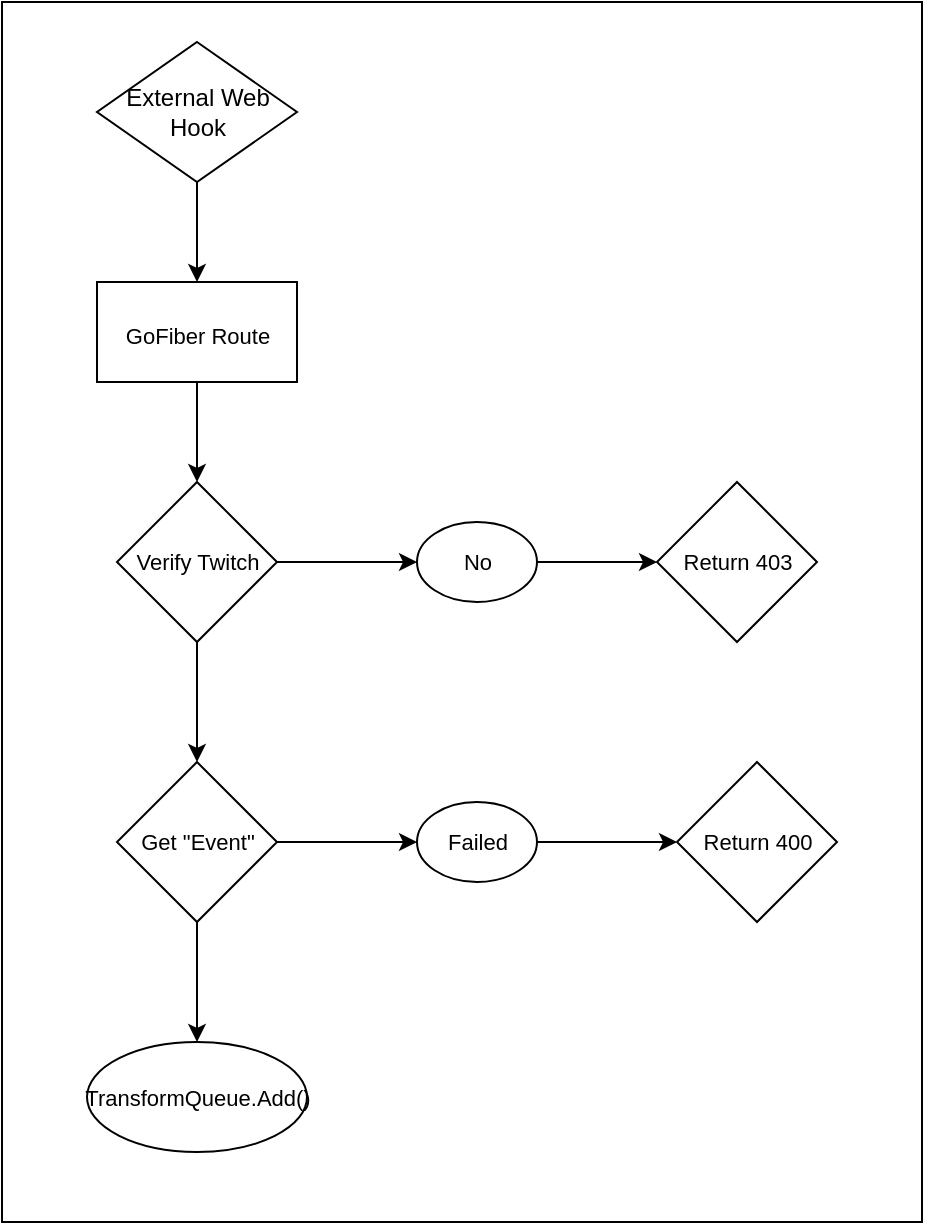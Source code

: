 <mxfile>
    <diagram id="qMsrt45ZiY0O9_g2g_sg" name="architecture">
        <mxGraphModel dx="1099" dy="771" grid="1" gridSize="10" guides="1" tooltips="1" connect="1" arrows="1" fold="1" page="1" pageScale="1" pageWidth="827" pageHeight="1169" math="0" shadow="0">
            <root>
                <mxCell id="0"/>
                <mxCell id="1" parent="0"/>
                <mxCell id="2" value="" style="rounded=0;whiteSpace=wrap;html=1;fontSize=11;" vertex="1" parent="1">
                    <mxGeometry x="40" y="40" width="460" height="610" as="geometry"/>
                </mxCell>
                <mxCell id="3" value="" style="edgeStyle=none;html=1;fontSize=11;" edge="1" parent="1" source="4" target="6">
                    <mxGeometry relative="1" as="geometry"/>
                </mxCell>
                <mxCell id="4" value="External Web Hook" style="rhombus;whiteSpace=wrap;html=1;" vertex="1" parent="1">
                    <mxGeometry x="87.5" y="60" width="100" height="70" as="geometry"/>
                </mxCell>
                <mxCell id="5" value="" style="edgeStyle=none;html=1;fontSize=11;" edge="1" parent="1" source="6" target="9">
                    <mxGeometry relative="1" as="geometry"/>
                </mxCell>
                <mxCell id="6" value="&lt;font style=&quot;font-size: 11px&quot;&gt;GoFiber Route&lt;/font&gt;" style="rounded=0;whiteSpace=wrap;html=1;fontSize=18;" vertex="1" parent="1">
                    <mxGeometry x="87.5" y="180" width="100" height="50" as="geometry"/>
                </mxCell>
                <mxCell id="7" value="" style="edgeStyle=none;html=1;fontSize=11;" edge="1" parent="1" source="9" target="11">
                    <mxGeometry relative="1" as="geometry"/>
                </mxCell>
                <mxCell id="8" value="" style="edgeStyle=none;html=1;fontSize=11;" edge="1" parent="1" source="9" target="15">
                    <mxGeometry relative="1" as="geometry"/>
                </mxCell>
                <UserObject label="Verify Twitch" link="data:page/id,rVXeLJcUanSFVuQ1OuP2" id="9">
                    <mxCell style="rhombus;whiteSpace=wrap;html=1;fontSize=11;" vertex="1" parent="1">
                        <mxGeometry x="97.5" y="280" width="80" height="80" as="geometry"/>
                    </mxCell>
                </UserObject>
                <mxCell id="10" value="" style="edgeStyle=none;html=1;fontSize=11;" edge="1" parent="1" source="11" target="12">
                    <mxGeometry relative="1" as="geometry"/>
                </mxCell>
                <mxCell id="11" value="No" style="ellipse;whiteSpace=wrap;html=1;fontSize=11;" vertex="1" parent="1">
                    <mxGeometry x="247.5" y="300" width="60" height="40" as="geometry"/>
                </mxCell>
                <mxCell id="12" value="Return 403" style="rhombus;whiteSpace=wrap;html=1;fontSize=11;" vertex="1" parent="1">
                    <mxGeometry x="367.5" y="280" width="80" height="80" as="geometry"/>
                </mxCell>
                <mxCell id="13" value="" style="edgeStyle=none;html=1;fontSize=11;" edge="1" parent="1" source="15" target="17">
                    <mxGeometry relative="1" as="geometry"/>
                </mxCell>
                <mxCell id="14" value="" style="edgeStyle=none;html=1;fontSize=11;" edge="1" parent="1" source="15" target="19">
                    <mxGeometry relative="1" as="geometry"/>
                </mxCell>
                <mxCell id="15" value="Get &quot;Event&quot;" style="rhombus;whiteSpace=wrap;html=1;fontSize=11;" vertex="1" parent="1">
                    <mxGeometry x="97.5" y="420" width="80" height="80" as="geometry"/>
                </mxCell>
                <mxCell id="16" value="" style="edgeStyle=none;html=1;fontSize=11;" edge="1" parent="1" source="17" target="18">
                    <mxGeometry relative="1" as="geometry"/>
                </mxCell>
                <mxCell id="17" value="Failed" style="ellipse;whiteSpace=wrap;html=1;fontSize=11;" vertex="1" parent="1">
                    <mxGeometry x="247.5" y="440" width="60" height="40" as="geometry"/>
                </mxCell>
                <mxCell id="18" value="Return 400" style="rhombus;whiteSpace=wrap;html=1;fontSize=11;" vertex="1" parent="1">
                    <mxGeometry x="377.5" y="420" width="80" height="80" as="geometry"/>
                </mxCell>
                <mxCell id="19" value="TransformQueue.Add()" style="ellipse;whiteSpace=wrap;html=1;fontSize=11;" vertex="1" parent="1">
                    <mxGeometry x="82.5" y="560" width="110" height="55" as="geometry"/>
                </mxCell>
            </root>
        </mxGraphModel>
    </diagram>
    <diagram id="rVXeLJcUanSFVuQ1OuP2" name="verification">
        <mxGraphModel dx="1099" dy="771" grid="1" gridSize="10" guides="1" tooltips="1" connect="1" arrows="1" fold="1" page="1" pageScale="1" pageWidth="827" pageHeight="1169" math="0" shadow="0">
            <root>
                <mxCell id="FOSH5e4iLj6mCoFRy0xB-0"/>
                <mxCell id="FOSH5e4iLj6mCoFRy0xB-1" parent="FOSH5e4iLj6mCoFRy0xB-0"/>
                <mxCell id="AjTST1G5WYpnWpPciDZO-0" value="" style="rounded=0;whiteSpace=wrap;html=1;fontSize=14;" vertex="1" parent="FOSH5e4iLj6mCoFRy0xB-1">
                    <mxGeometry x="14" y="10" width="800" height="680" as="geometry"/>
                </mxCell>
                <mxCell id="FOSH5e4iLj6mCoFRy0xB-20" style="edgeStyle=none;html=1;entryX=1;entryY=0.5;entryDx=0;entryDy=0;fontSize=14;" edge="1" parent="FOSH5e4iLj6mCoFRy0xB-1" source="FOSH5e4iLj6mCoFRy0xB-2" target="FOSH5e4iLj6mCoFRy0xB-18">
                    <mxGeometry relative="1" as="geometry">
                        <Array as="points">
                            <mxPoint x="654" y="330"/>
                        </Array>
                    </mxGeometry>
                </mxCell>
                <mxCell id="FOSH5e4iLj6mCoFRy0xB-2" value="" style="rounded=0;whiteSpace=wrap;html=1;" vertex="1" parent="FOSH5e4iLj6mCoFRy0xB-1">
                    <mxGeometry x="544" y="130" width="210" height="100" as="geometry"/>
                </mxCell>
                <mxCell id="FOSH5e4iLj6mCoFRy0xB-3" value="GetHmacMessage" style="text;html=1;strokeColor=none;fillColor=none;align=center;verticalAlign=middle;whiteSpace=wrap;rounded=0;" vertex="1" parent="FOSH5e4iLj6mCoFRy0xB-1">
                    <mxGeometry x="551.5" y="130" width="115" height="30" as="geometry"/>
                </mxCell>
                <mxCell id="FOSH5e4iLj6mCoFRy0xB-5" value="" style="rounded=0;whiteSpace=wrap;html=1;" vertex="1" parent="FOSH5e4iLj6mCoFRy0xB-1">
                    <mxGeometry x="551.5" y="160" width="195" height="60" as="geometry"/>
                </mxCell>
                <mxCell id="FOSH5e4iLj6mCoFRy0xB-6" value="&lt;div style=&quot;text-align: left&quot;&gt;&lt;span style=&quot;font-size: 10px&quot;&gt;TWITCH_MESSAGE_ID&lt;/span&gt;&lt;/div&gt;&lt;font style=&quot;font-size: 10px&quot;&gt;&lt;div style=&quot;text-align: left&quot;&gt;&lt;span&gt;TWITCH_MESSAGE_TIME_STAMP&lt;/span&gt;&lt;/div&gt;&lt;div style=&quot;text-align: left&quot;&gt;request body&lt;/div&gt;&lt;/font&gt;" style="text;html=1;strokeColor=none;fillColor=none;align=center;verticalAlign=middle;whiteSpace=wrap;rounded=0;" vertex="1" parent="FOSH5e4iLj6mCoFRy0xB-1">
                    <mxGeometry x="551.5" y="160" width="182.5" height="60" as="geometry"/>
                </mxCell>
                <mxCell id="FOSH5e4iLj6mCoFRy0xB-8" style="edgeStyle=none;html=1;fontSize=14;entryX=0.883;entryY=-0.133;entryDx=0;entryDy=0;entryPerimeter=0;" edge="1" parent="FOSH5e4iLj6mCoFRy0xB-1" source="FOSH5e4iLj6mCoFRy0xB-7" target="FOSH5e4iLj6mCoFRy0xB-3">
                    <mxGeometry relative="1" as="geometry">
                        <mxPoint x="654" y="60" as="targetPoint"/>
                        <Array as="points">
                            <mxPoint x="653" y="60"/>
                        </Array>
                    </mxGeometry>
                </mxCell>
                <mxCell id="FOSH5e4iLj6mCoFRy0xB-17" style="edgeStyle=none;html=1;entryX=0.5;entryY=0;entryDx=0;entryDy=0;fontSize=14;" edge="1" parent="FOSH5e4iLj6mCoFRy0xB-1" source="FOSH5e4iLj6mCoFRy0xB-7" target="FOSH5e4iLj6mCoFRy0xB-14">
                    <mxGeometry relative="1" as="geometry">
                        <Array as="points">
                            <mxPoint x="153" y="60"/>
                        </Array>
                    </mxGeometry>
                </mxCell>
                <mxCell id="FOSH5e4iLj6mCoFRy0xB-7" value="&lt;font style=&quot;font-size: 14px&quot;&gt;Request&lt;/font&gt;" style="rounded=1;whiteSpace=wrap;html=1;fontSize=9;" vertex="1" parent="FOSH5e4iLj6mCoFRy0xB-1">
                    <mxGeometry x="334" y="30" width="120" height="60" as="geometry"/>
                </mxCell>
                <mxCell id="FOSH5e4iLj6mCoFRy0xB-19" style="edgeStyle=none;html=1;entryX=0;entryY=0.5;entryDx=0;entryDy=0;fontSize=14;" edge="1" parent="FOSH5e4iLj6mCoFRy0xB-1" source="FOSH5e4iLj6mCoFRy0xB-13" target="FOSH5e4iLj6mCoFRy0xB-18">
                    <mxGeometry relative="1" as="geometry">
                        <Array as="points">
                            <mxPoint x="154" y="330"/>
                        </Array>
                    </mxGeometry>
                </mxCell>
                <mxCell id="FOSH5e4iLj6mCoFRy0xB-13" value="" style="rounded=0;whiteSpace=wrap;html=1;" vertex="1" parent="FOSH5e4iLj6mCoFRy0xB-1">
                    <mxGeometry x="34" y="130" width="240" height="100" as="geometry"/>
                </mxCell>
                <mxCell id="FOSH5e4iLj6mCoFRy0xB-14" value="GetSignature" style="text;html=1;strokeColor=none;fillColor=none;align=center;verticalAlign=middle;whiteSpace=wrap;rounded=0;" vertex="1" parent="FOSH5e4iLj6mCoFRy0xB-1">
                    <mxGeometry x="95.25" y="130" width="115" height="30" as="geometry"/>
                </mxCell>
                <mxCell id="FOSH5e4iLj6mCoFRy0xB-15" value="" style="rounded=0;whiteSpace=wrap;html=1;" vertex="1" parent="FOSH5e4iLj6mCoFRy0xB-1">
                    <mxGeometry x="41.5" y="160" width="222.5" height="60" as="geometry"/>
                </mxCell>
                <mxCell id="FOSH5e4iLj6mCoFRy0xB-16" value="&lt;div style=&quot;text-align: left&quot;&gt;&lt;span style=&quot;font-size: 10px&quot;&gt;header[twitch-eventsub-message-signature]&lt;/span&gt;&lt;/div&gt;" style="text;html=1;strokeColor=none;fillColor=none;align=center;verticalAlign=middle;whiteSpace=wrap;rounded=0;" vertex="1" parent="FOSH5e4iLj6mCoFRy0xB-1">
                    <mxGeometry x="41.5" y="160" width="222.5" height="60" as="geometry"/>
                </mxCell>
                <mxCell id="FOSH5e4iLj6mCoFRy0xB-21" style="edgeStyle=none;html=1;fontSize=14;" edge="1" parent="FOSH5e4iLj6mCoFRy0xB-1" source="FOSH5e4iLj6mCoFRy0xB-18" target="FOSH5e4iLj6mCoFRy0xB-22">
                    <mxGeometry relative="1" as="geometry">
                        <mxPoint x="314" y="500" as="targetPoint"/>
                        <Array as="points">
                            <mxPoint x="394" y="445"/>
                        </Array>
                    </mxGeometry>
                </mxCell>
                <mxCell id="J0Ocpv9FDpocbGb5GDaW-3" style="edgeStyle=none;html=1;fontSize=14;" edge="1" parent="FOSH5e4iLj6mCoFRy0xB-1" source="FOSH5e4iLj6mCoFRy0xB-18" target="J0Ocpv9FDpocbGb5GDaW-4">
                    <mxGeometry relative="1" as="geometry">
                        <mxPoint x="374" y="450" as="targetPoint"/>
                        <Array as="points">
                            <mxPoint x="394" y="445"/>
                        </Array>
                    </mxGeometry>
                </mxCell>
                <mxCell id="FOSH5e4iLj6mCoFRy0xB-18" value="Does Signature equal Hmac" style="rhombus;whiteSpace=wrap;html=1;fontSize=14;" vertex="1" parent="FOSH5e4iLj6mCoFRy0xB-1">
                    <mxGeometry x="344" y="260" width="100" height="140" as="geometry"/>
                </mxCell>
                <mxCell id="J0Ocpv9FDpocbGb5GDaW-1" value="" style="edgeStyle=none;html=1;fontSize=14;" edge="1" parent="FOSH5e4iLj6mCoFRy0xB-1" source="FOSH5e4iLj6mCoFRy0xB-22" target="J0Ocpv9FDpocbGb5GDaW-0">
                    <mxGeometry relative="1" as="geometry"/>
                </mxCell>
                <mxCell id="FOSH5e4iLj6mCoFRy0xB-22" value="No" style="ellipse;whiteSpace=wrap;html=1;fontSize=14;" vertex="1" parent="FOSH5e4iLj6mCoFRy0xB-1">
                    <mxGeometry x="484" y="430" width="45" height="30" as="geometry"/>
                </mxCell>
                <mxCell id="J0Ocpv9FDpocbGb5GDaW-0" value="Return 403" style="rhombus;whiteSpace=wrap;html=1;fontSize=14;" vertex="1" parent="FOSH5e4iLj6mCoFRy0xB-1">
                    <mxGeometry x="609" y="405" width="80" height="80" as="geometry"/>
                </mxCell>
                <mxCell id="YhmpwwnlLqoCQ1U4w7mw-1" value="" style="edgeStyle=none;html=1;fontSize=14;" edge="1" parent="FOSH5e4iLj6mCoFRy0xB-1" source="J0Ocpv9FDpocbGb5GDaW-4" target="YhmpwwnlLqoCQ1U4w7mw-0">
                    <mxGeometry relative="1" as="geometry"/>
                </mxCell>
                <mxCell id="J0Ocpv9FDpocbGb5GDaW-4" value="Yes" style="ellipse;whiteSpace=wrap;html=1;fontSize=14;" vertex="1" parent="FOSH5e4iLj6mCoFRy0xB-1">
                    <mxGeometry x="244" y="430" width="45" height="30" as="geometry"/>
                </mxCell>
                <mxCell id="YhmpwwnlLqoCQ1U4w7mw-0" value="Continue" style="rhombus;whiteSpace=wrap;html=1;fontSize=14;" vertex="1" parent="FOSH5e4iLj6mCoFRy0xB-1">
                    <mxGeometry x="226.5" y="540" width="80" height="80" as="geometry"/>
                </mxCell>
            </root>
        </mxGraphModel>
    </diagram>
</mxfile>